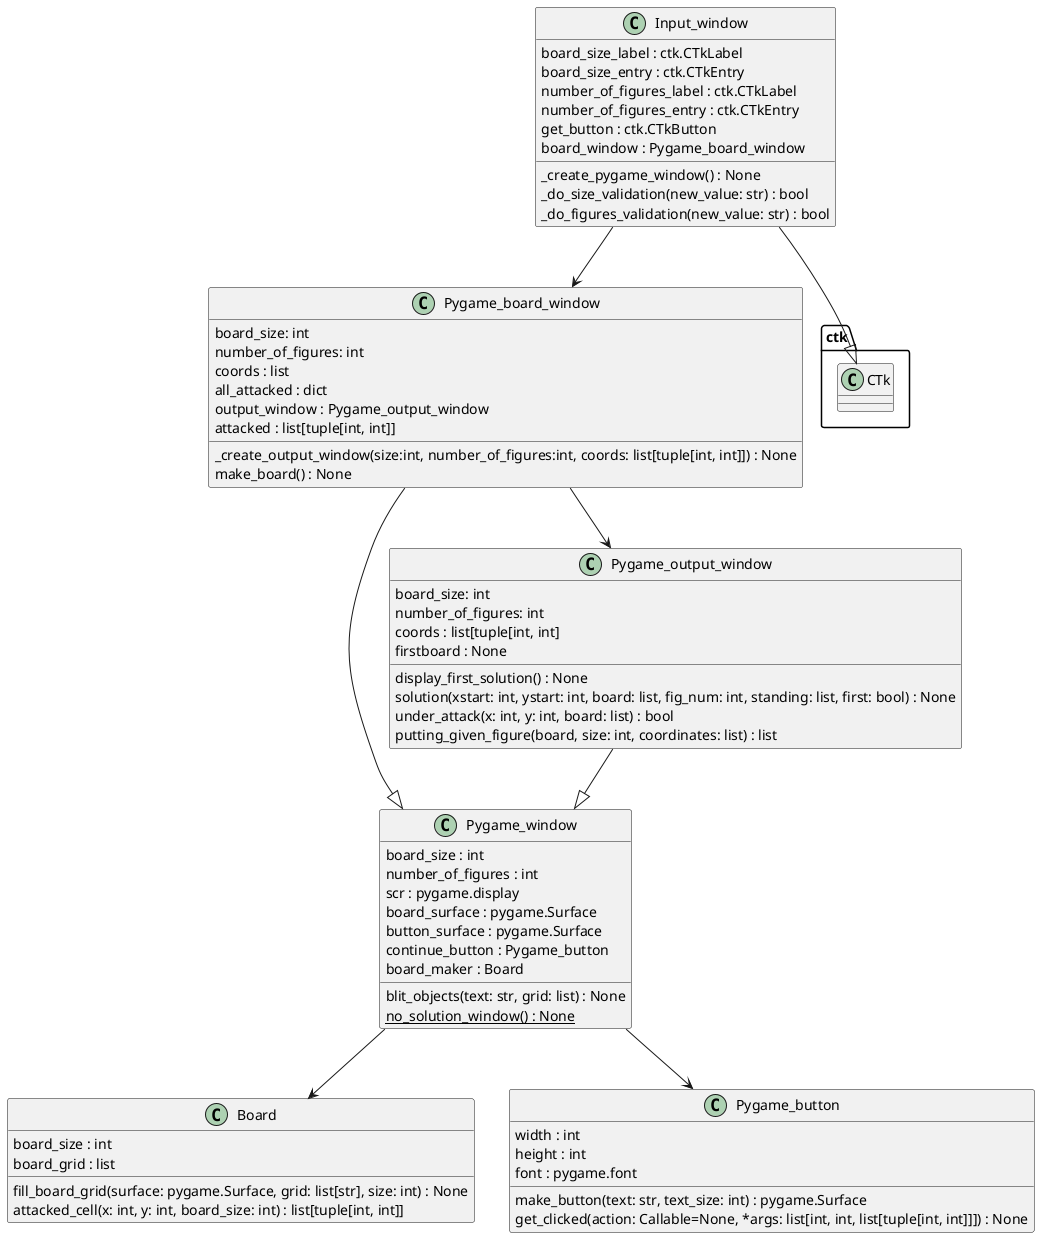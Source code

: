 @startuml CW
class ctk.CTk{}

class Input_window{ 
    board_size_label : ctk.CTkLabel 
    board_size_entry : ctk.CTkEntry
    number_of_figures_label : ctk.CTkLabel
    number_of_figures_entry : ctk.CTkEntry
    get_button : ctk.CTkButton
    board_window : Pygame_board_window

    _create_pygame_window() : None
    _do_size_validation(new_value: str) : bool
    _do_figures_validation(new_value: str) : bool
}

class Board{
    board_size : int
    board_grid : list

    fill_board_grid(surface: pygame.Surface, grid: list[str], size: int) : None
    attacked_cell(x: int, y: int, board_size: int) : list[tuple[int, int]]
}

class Pygame_window{
    board_size : int
    number_of_figures : int
    scr : pygame.display
    board_surface : pygame.Surface
    button_surface : pygame.Surface
    continue_button : Pygame_button
    board_maker : Board

    blit_objects(text: str, grid: list) : None
    {static} no_solution_window() : None
}

class Pygame_button{
    width : int
    height : int
    font : pygame.font

    make_button(text: str, text_size: int) : pygame.Surface
    get_clicked(action: Callable=None, *args: list[int, int, list[tuple[int, int]]]) : None
}


class Pygame_board_window{
    board_size: int
    number_of_figures: int
    coords : list
    all_attacked : dict
    output_window : Pygame_output_window
    attacked : list[tuple[int, int]]

    _create_output_window(size:int, number_of_figures:int, coords: list[tuple[int, int]]) : None
    make_board() : None
}

class Pygame_output_window{
    board_size: int
    number_of_figures: int
    coords : list[tuple[int, int]
    firstboard : None

    display_first_solution() : None
    solution(xstart: int, ystart: int, board: list, fig_num: int, standing: list, first: bool) : None
    under_attack(x: int, y: int, board: list) : bool
    putting_given_figure(board, size: int, coordinates: list) : list
}

Input_window --|> ctk.CTk
Input_window --> Pygame_board_window
Pygame_window --> Board
Pygame_window --> Pygame_button
Pygame_board_window --|> Pygame_window
Pygame_board_window --> Pygame_output_window
Pygame_output_window --|> Pygame_window
@enduml